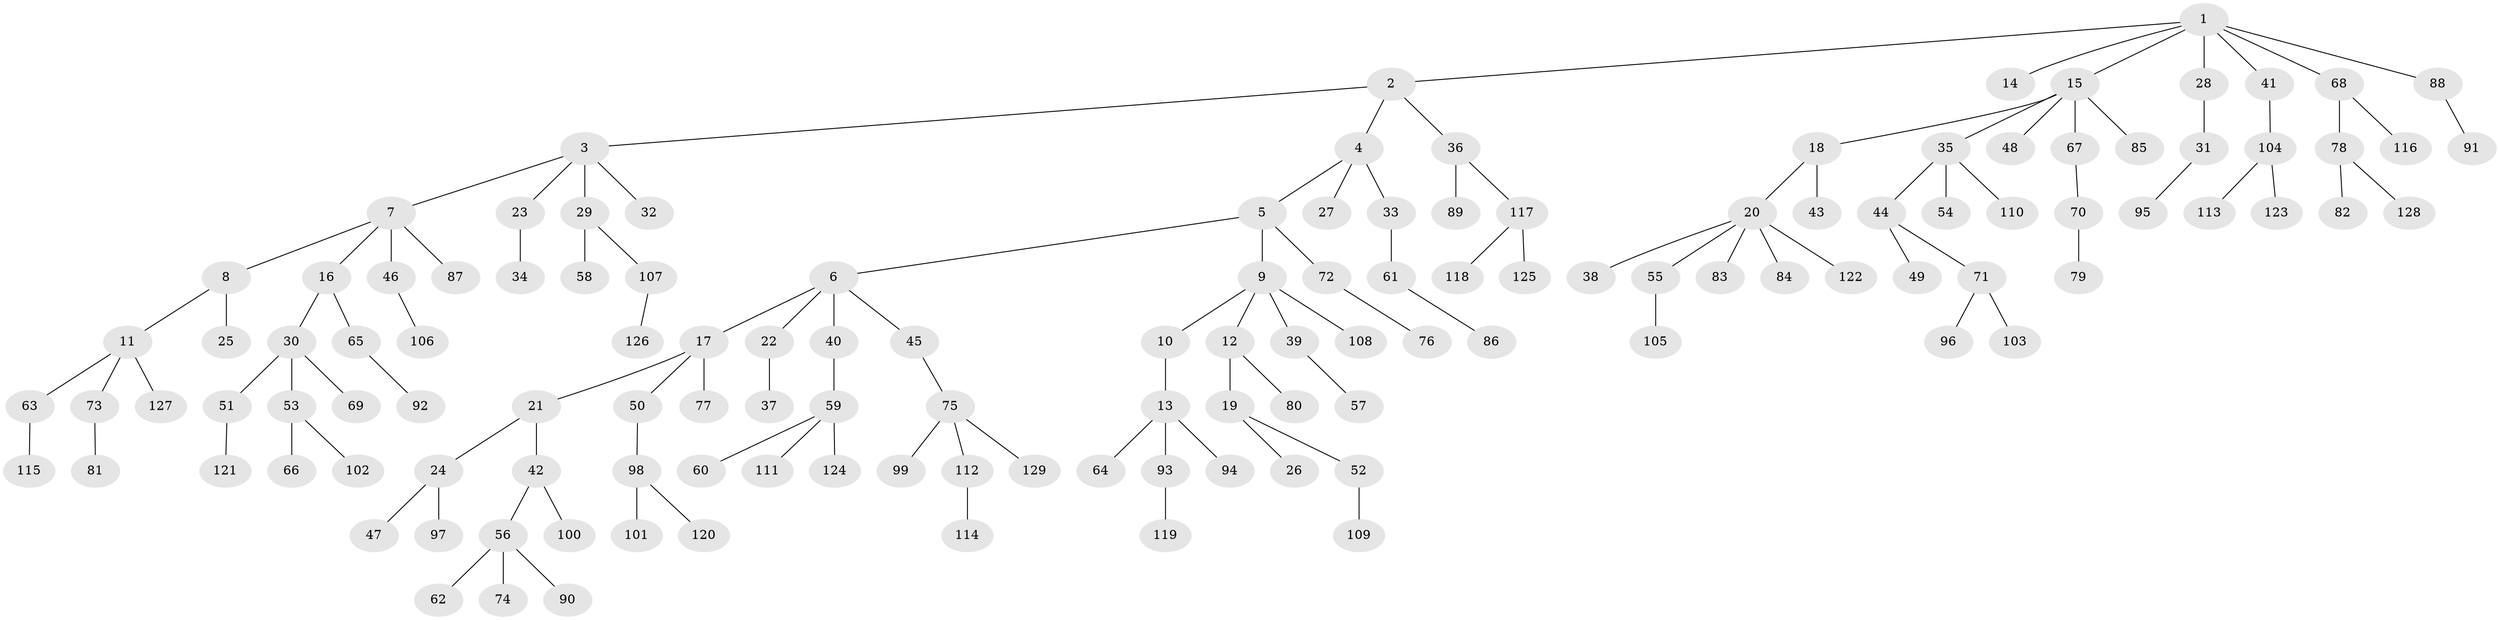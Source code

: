 // Generated by graph-tools (version 1.1) at 2025/50/03/09/25 03:50:19]
// undirected, 129 vertices, 128 edges
graph export_dot {
graph [start="1"]
  node [color=gray90,style=filled];
  1;
  2;
  3;
  4;
  5;
  6;
  7;
  8;
  9;
  10;
  11;
  12;
  13;
  14;
  15;
  16;
  17;
  18;
  19;
  20;
  21;
  22;
  23;
  24;
  25;
  26;
  27;
  28;
  29;
  30;
  31;
  32;
  33;
  34;
  35;
  36;
  37;
  38;
  39;
  40;
  41;
  42;
  43;
  44;
  45;
  46;
  47;
  48;
  49;
  50;
  51;
  52;
  53;
  54;
  55;
  56;
  57;
  58;
  59;
  60;
  61;
  62;
  63;
  64;
  65;
  66;
  67;
  68;
  69;
  70;
  71;
  72;
  73;
  74;
  75;
  76;
  77;
  78;
  79;
  80;
  81;
  82;
  83;
  84;
  85;
  86;
  87;
  88;
  89;
  90;
  91;
  92;
  93;
  94;
  95;
  96;
  97;
  98;
  99;
  100;
  101;
  102;
  103;
  104;
  105;
  106;
  107;
  108;
  109;
  110;
  111;
  112;
  113;
  114;
  115;
  116;
  117;
  118;
  119;
  120;
  121;
  122;
  123;
  124;
  125;
  126;
  127;
  128;
  129;
  1 -- 2;
  1 -- 14;
  1 -- 15;
  1 -- 28;
  1 -- 41;
  1 -- 68;
  1 -- 88;
  2 -- 3;
  2 -- 4;
  2 -- 36;
  3 -- 7;
  3 -- 23;
  3 -- 29;
  3 -- 32;
  4 -- 5;
  4 -- 27;
  4 -- 33;
  5 -- 6;
  5 -- 9;
  5 -- 72;
  6 -- 17;
  6 -- 22;
  6 -- 40;
  6 -- 45;
  7 -- 8;
  7 -- 16;
  7 -- 46;
  7 -- 87;
  8 -- 11;
  8 -- 25;
  9 -- 10;
  9 -- 12;
  9 -- 39;
  9 -- 108;
  10 -- 13;
  11 -- 63;
  11 -- 73;
  11 -- 127;
  12 -- 19;
  12 -- 80;
  13 -- 64;
  13 -- 93;
  13 -- 94;
  15 -- 18;
  15 -- 35;
  15 -- 48;
  15 -- 67;
  15 -- 85;
  16 -- 30;
  16 -- 65;
  17 -- 21;
  17 -- 50;
  17 -- 77;
  18 -- 20;
  18 -- 43;
  19 -- 26;
  19 -- 52;
  20 -- 38;
  20 -- 55;
  20 -- 83;
  20 -- 84;
  20 -- 122;
  21 -- 24;
  21 -- 42;
  22 -- 37;
  23 -- 34;
  24 -- 47;
  24 -- 97;
  28 -- 31;
  29 -- 58;
  29 -- 107;
  30 -- 51;
  30 -- 53;
  30 -- 69;
  31 -- 95;
  33 -- 61;
  35 -- 44;
  35 -- 54;
  35 -- 110;
  36 -- 89;
  36 -- 117;
  39 -- 57;
  40 -- 59;
  41 -- 104;
  42 -- 56;
  42 -- 100;
  44 -- 49;
  44 -- 71;
  45 -- 75;
  46 -- 106;
  50 -- 98;
  51 -- 121;
  52 -- 109;
  53 -- 66;
  53 -- 102;
  55 -- 105;
  56 -- 62;
  56 -- 74;
  56 -- 90;
  59 -- 60;
  59 -- 111;
  59 -- 124;
  61 -- 86;
  63 -- 115;
  65 -- 92;
  67 -- 70;
  68 -- 78;
  68 -- 116;
  70 -- 79;
  71 -- 96;
  71 -- 103;
  72 -- 76;
  73 -- 81;
  75 -- 99;
  75 -- 112;
  75 -- 129;
  78 -- 82;
  78 -- 128;
  88 -- 91;
  93 -- 119;
  98 -- 101;
  98 -- 120;
  104 -- 113;
  104 -- 123;
  107 -- 126;
  112 -- 114;
  117 -- 118;
  117 -- 125;
}
